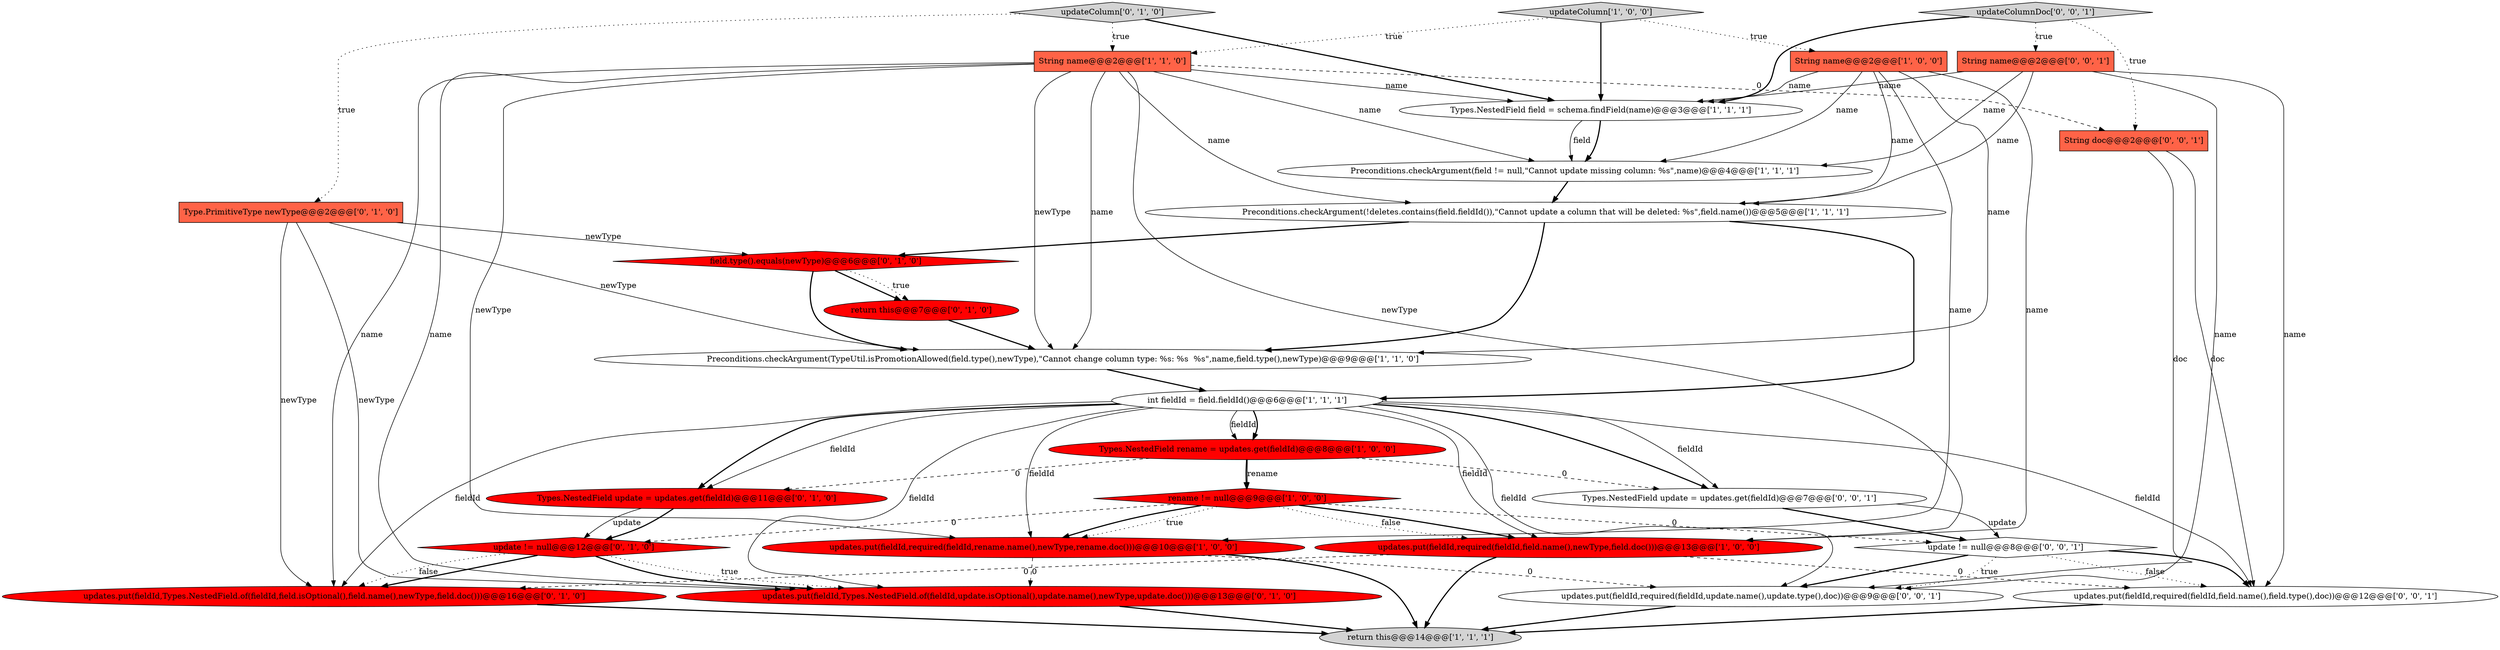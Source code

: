 digraph {
8 [style = filled, label = "String name@@@2@@@['1', '1', '0']", fillcolor = tomato, shape = box image = "AAA0AAABBB1BBB"];
15 [style = filled, label = "updates.put(fieldId,Types.NestedField.of(fieldId,update.isOptional(),update.name(),newType,update.doc()))@@@13@@@['0', '1', '0']", fillcolor = red, shape = ellipse image = "AAA1AAABBB2BBB"];
24 [style = filled, label = "updates.put(fieldId,required(fieldId,field.name(),field.type(),doc))@@@12@@@['0', '0', '1']", fillcolor = white, shape = ellipse image = "AAA0AAABBB3BBB"];
3 [style = filled, label = "String name@@@2@@@['1', '0', '0']", fillcolor = tomato, shape = box image = "AAA0AAABBB1BBB"];
21 [style = filled, label = "update != null@@@8@@@['0', '0', '1']", fillcolor = white, shape = diamond image = "AAA0AAABBB3BBB"];
12 [style = filled, label = "rename != null@@@9@@@['1', '0', '0']", fillcolor = red, shape = diamond image = "AAA1AAABBB1BBB"];
5 [style = filled, label = "Types.NestedField rename = updates.get(fieldId)@@@8@@@['1', '0', '0']", fillcolor = red, shape = ellipse image = "AAA1AAABBB1BBB"];
26 [style = filled, label = "Types.NestedField update = updates.get(fieldId)@@@7@@@['0', '0', '1']", fillcolor = white, shape = ellipse image = "AAA0AAABBB3BBB"];
2 [style = filled, label = "return this@@@14@@@['1', '1', '1']", fillcolor = lightgray, shape = ellipse image = "AAA0AAABBB1BBB"];
17 [style = filled, label = "updateColumn['0', '1', '0']", fillcolor = lightgray, shape = diamond image = "AAA0AAABBB2BBB"];
25 [style = filled, label = "String name@@@2@@@['0', '0', '1']", fillcolor = tomato, shape = box image = "AAA0AAABBB3BBB"];
16 [style = filled, label = "Type.PrimitiveType newType@@@2@@@['0', '1', '0']", fillcolor = tomato, shape = box image = "AAA0AAABBB2BBB"];
19 [style = filled, label = "updates.put(fieldId,Types.NestedField.of(fieldId,field.isOptional(),field.name(),newType,field.doc()))@@@16@@@['0', '1', '0']", fillcolor = red, shape = ellipse image = "AAA1AAABBB2BBB"];
20 [style = filled, label = "field.type().equals(newType)@@@6@@@['0', '1', '0']", fillcolor = red, shape = diamond image = "AAA1AAABBB2BBB"];
23 [style = filled, label = "updateColumnDoc['0', '0', '1']", fillcolor = lightgray, shape = diamond image = "AAA0AAABBB3BBB"];
9 [style = filled, label = "updateColumn['1', '0', '0']", fillcolor = lightgray, shape = diamond image = "AAA0AAABBB1BBB"];
7 [style = filled, label = "Preconditions.checkArgument(field != null,\"Cannot update missing column: %s\",name)@@@4@@@['1', '1', '1']", fillcolor = white, shape = ellipse image = "AAA0AAABBB1BBB"];
11 [style = filled, label = "Preconditions.checkArgument(TypeUtil.isPromotionAllowed(field.type(),newType),\"Cannot change column type: %s: %s  %s\",name,field.type(),newType)@@@9@@@['1', '1', '0']", fillcolor = white, shape = ellipse image = "AAA0AAABBB1BBB"];
0 [style = filled, label = "Types.NestedField field = schema.findField(name)@@@3@@@['1', '1', '1']", fillcolor = white, shape = ellipse image = "AAA0AAABBB1BBB"];
1 [style = filled, label = "Preconditions.checkArgument(!deletes.contains(field.fieldId()),\"Cannot update a column that will be deleted: %s\",field.name())@@@5@@@['1', '1', '1']", fillcolor = white, shape = ellipse image = "AAA0AAABBB1BBB"];
22 [style = filled, label = "updates.put(fieldId,required(fieldId,update.name(),update.type(),doc))@@@9@@@['0', '0', '1']", fillcolor = white, shape = ellipse image = "AAA0AAABBB3BBB"];
14 [style = filled, label = "return this@@@7@@@['0', '1', '0']", fillcolor = red, shape = ellipse image = "AAA1AAABBB2BBB"];
6 [style = filled, label = "updates.put(fieldId,required(fieldId,rename.name(),newType,rename.doc()))@@@10@@@['1', '0', '0']", fillcolor = red, shape = ellipse image = "AAA1AAABBB1BBB"];
4 [style = filled, label = "int fieldId = field.fieldId()@@@6@@@['1', '1', '1']", fillcolor = white, shape = ellipse image = "AAA0AAABBB1BBB"];
13 [style = filled, label = "Types.NestedField update = updates.get(fieldId)@@@11@@@['0', '1', '0']", fillcolor = red, shape = ellipse image = "AAA1AAABBB2BBB"];
10 [style = filled, label = "updates.put(fieldId,required(fieldId,field.name(),newType,field.doc()))@@@13@@@['1', '0', '0']", fillcolor = red, shape = ellipse image = "AAA1AAABBB1BBB"];
18 [style = filled, label = "update != null@@@12@@@['0', '1', '0']", fillcolor = red, shape = diamond image = "AAA1AAABBB2BBB"];
27 [style = filled, label = "String doc@@@2@@@['0', '0', '1']", fillcolor = tomato, shape = box image = "AAA0AAABBB3BBB"];
4->19 [style = solid, label="fieldId"];
27->22 [style = solid, label="doc"];
12->10 [style = dotted, label="false"];
18->15 [style = dotted, label="true"];
4->15 [style = solid, label="fieldId"];
4->26 [style = solid, label="fieldId"];
8->11 [style = solid, label="name"];
1->20 [style = bold, label=""];
21->24 [style = bold, label=""];
4->24 [style = solid, label="fieldId"];
12->21 [style = dashed, label="0"];
4->10 [style = solid, label="fieldId"];
3->6 [style = solid, label="name"];
17->8 [style = dotted, label="true"];
12->10 [style = bold, label=""];
8->0 [style = solid, label="name"];
27->24 [style = solid, label="doc"];
6->15 [style = dashed, label="0"];
25->7 [style = solid, label="name"];
8->15 [style = solid, label="name"];
25->0 [style = solid, label="name"];
25->22 [style = solid, label="name"];
14->11 [style = bold, label=""];
10->24 [style = dashed, label="0"];
3->11 [style = solid, label="name"];
1->4 [style = bold, label=""];
7->1 [style = bold, label=""];
5->26 [style = dashed, label="0"];
18->15 [style = bold, label=""];
18->19 [style = bold, label=""];
21->22 [style = dotted, label="true"];
25->1 [style = solid, label="name"];
20->14 [style = bold, label=""];
19->2 [style = bold, label=""];
13->18 [style = solid, label="update"];
21->24 [style = dotted, label="false"];
6->22 [style = dashed, label="0"];
26->21 [style = solid, label="update"];
1->11 [style = bold, label=""];
0->7 [style = bold, label=""];
6->2 [style = bold, label=""];
9->8 [style = dotted, label="true"];
17->16 [style = dotted, label="true"];
12->6 [style = dotted, label="true"];
21->22 [style = bold, label=""];
8->11 [style = solid, label="newType"];
0->7 [style = solid, label="field"];
23->27 [style = dotted, label="true"];
4->5 [style = solid, label="fieldId"];
18->19 [style = dotted, label="false"];
10->2 [style = bold, label=""];
8->6 [style = solid, label="newType"];
9->3 [style = dotted, label="true"];
13->18 [style = bold, label=""];
16->19 [style = solid, label="newType"];
25->24 [style = solid, label="name"];
5->13 [style = dashed, label="0"];
3->10 [style = solid, label="name"];
22->2 [style = bold, label=""];
8->10 [style = solid, label="newType"];
11->4 [style = bold, label=""];
4->13 [style = bold, label=""];
20->14 [style = dotted, label="true"];
3->1 [style = solid, label="name"];
16->11 [style = solid, label="newType"];
23->0 [style = bold, label=""];
26->21 [style = bold, label=""];
17->0 [style = bold, label=""];
8->19 [style = solid, label="name"];
4->5 [style = bold, label=""];
23->25 [style = dotted, label="true"];
20->11 [style = bold, label=""];
15->2 [style = bold, label=""];
9->0 [style = bold, label=""];
24->2 [style = bold, label=""];
3->0 [style = solid, label="name"];
10->19 [style = dashed, label="0"];
8->7 [style = solid, label="name"];
3->7 [style = solid, label="name"];
4->26 [style = bold, label=""];
4->22 [style = solid, label="fieldId"];
12->6 [style = bold, label=""];
16->20 [style = solid, label="newType"];
8->1 [style = solid, label="name"];
4->6 [style = solid, label="fieldId"];
5->12 [style = bold, label=""];
12->18 [style = dashed, label="0"];
8->27 [style = dashed, label="0"];
5->12 [style = solid, label="rename"];
4->13 [style = solid, label="fieldId"];
16->15 [style = solid, label="newType"];
}
